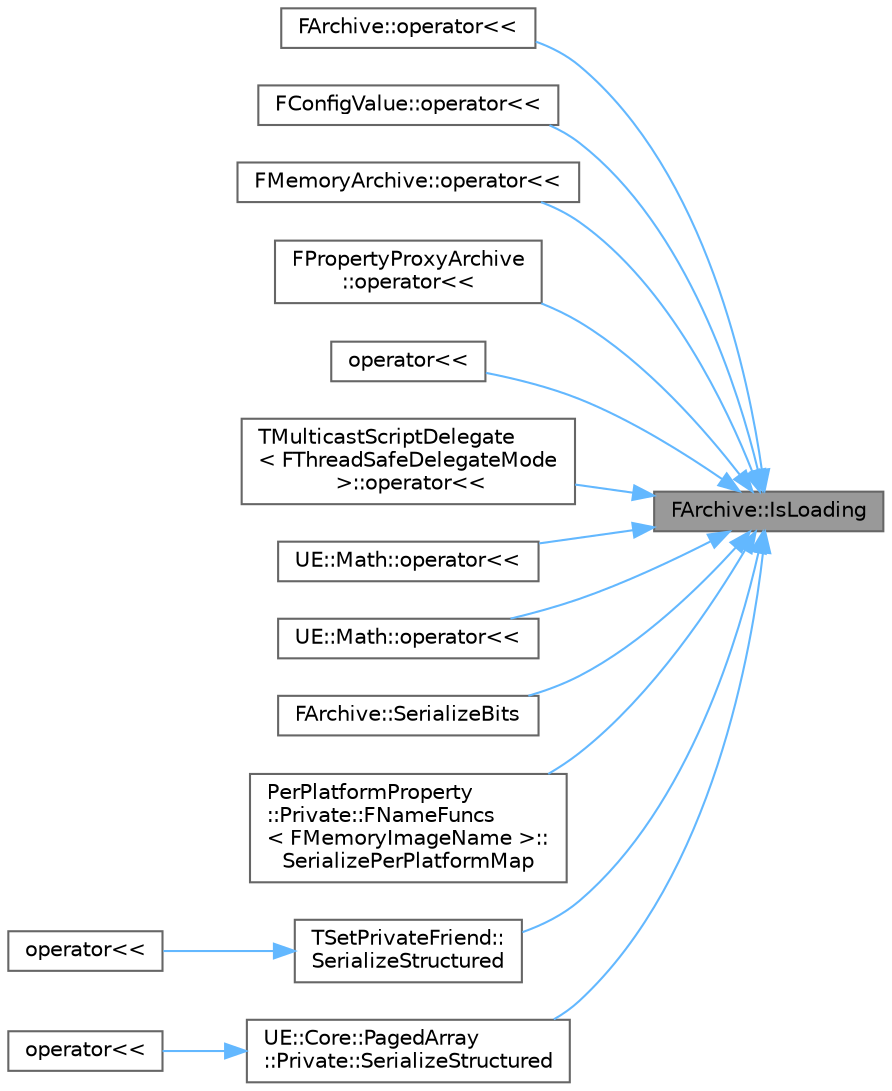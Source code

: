 digraph "FArchive::IsLoading"
{
 // INTERACTIVE_SVG=YES
 // LATEX_PDF_SIZE
  bgcolor="transparent";
  edge [fontname=Helvetica,fontsize=10,labelfontname=Helvetica,labelfontsize=10];
  node [fontname=Helvetica,fontsize=10,shape=box,height=0.2,width=0.4];
  rankdir="RL";
  Node1 [id="Node000001",label="FArchive::IsLoading",height=0.2,width=0.4,color="gray40", fillcolor="grey60", style="filled", fontcolor="black",tooltip="Returns true if this archive is for loading data."];
  Node1 -> Node2 [id="edge1_Node000001_Node000002",dir="back",color="steelblue1",style="solid",tooltip=" "];
  Node2 [id="Node000002",label="FArchive::operator\<\<",height=0.2,width=0.4,color="grey40", fillcolor="white", style="filled",URL="$d0/df8/classFArchive.html#a87c83d12dea3bc79cbf4383f415104be",tooltip="Serializes a UObject wrapped in a TCheckedObjPtr container, using the above operator,..."];
  Node1 -> Node3 [id="edge2_Node000001_Node000003",dir="back",color="steelblue1",style="solid",tooltip=" "];
  Node3 [id="Node000003",label="FConfigValue::operator\<\<",height=0.2,width=0.4,color="grey40", fillcolor="white", style="filled",URL="$db/dc1/structFConfigValue.html#a259541c1f0cd09fb9b53ce2c7a14fa20",tooltip=" "];
  Node1 -> Node4 [id="edge3_Node000001_Node000004",dir="back",color="steelblue1",style="solid",tooltip=" "];
  Node4 [id="Node000004",label="FMemoryArchive::operator\<\<",height=0.2,width=0.4,color="grey40", fillcolor="white", style="filled",URL="$d3/de8/classFMemoryArchive.html#ac6184172b81e7714914a209788721ef8",tooltip="Serializes an FName value from or into this archive."];
  Node1 -> Node5 [id="edge4_Node000001_Node000005",dir="back",color="steelblue1",style="solid",tooltip=" "];
  Node5 [id="Node000005",label="FPropertyProxyArchive\l::operator\<\<",height=0.2,width=0.4,color="grey40", fillcolor="white", style="filled",URL="$d5/d2a/classFPropertyProxyArchive.html#aecec42e67b533bd7e77c4f72b109e7a2",tooltip="Serializes a Field value from or into this archive."];
  Node1 -> Node6 [id="edge5_Node000001_Node000006",dir="back",color="steelblue1",style="solid",tooltip=" "];
  Node6 [id="Node000006",label="operator\<\<",height=0.2,width=0.4,color="grey40", fillcolor="white", style="filled",URL="$d5/dbf/SparseArray_8h.html#af34a659fb7e3ca48c538f88d483a0f07",tooltip="Structured archive serializer."];
  Node1 -> Node7 [id="edge6_Node000001_Node000007",dir="back",color="steelblue1",style="solid",tooltip=" "];
  Node7 [id="Node000007",label="TMulticastScriptDelegate\l\< FThreadSafeDelegateMode\l \>::operator\<\<",height=0.2,width=0.4,color="grey40", fillcolor="white", style="filled",URL="$dc/d3a/classTMulticastScriptDelegate.html#af87e1a41922da2ceb8daeee106279902",tooltip=" "];
  Node1 -> Node8 [id="edge7_Node000001_Node000008",dir="back",color="steelblue1",style="solid",tooltip=" "];
  Node8 [id="Node000008",label="UE::Math::operator\<\<",height=0.2,width=0.4,color="grey40", fillcolor="white", style="filled",URL="$dd/d3f/namespaceUE_1_1Math.html#a64775a53110b58ce46dc2297cfd934a8",tooltip=" "];
  Node1 -> Node9 [id="edge8_Node000001_Node000009",dir="back",color="steelblue1",style="solid",tooltip=" "];
  Node9 [id="Node000009",label="UE::Math::operator\<\<",height=0.2,width=0.4,color="grey40", fillcolor="white", style="filled",URL="$dd/d3f/namespaceUE_1_1Math.html#a7e188195eeccfc4de34a783d76f1a02a",tooltip="Structured archive slot serializer for FVector3d."];
  Node1 -> Node10 [id="edge9_Node000001_Node000010",dir="back",color="steelblue1",style="solid",tooltip=" "];
  Node10 [id="Node000010",label="FArchive::SerializeBits",height=0.2,width=0.4,color="grey40", fillcolor="white", style="filled",URL="$d0/df8/classFArchive.html#ac1caf804eff0489cec89f43c5b46d358",tooltip=" "];
  Node1 -> Node11 [id="edge10_Node000001_Node000011",dir="back",color="steelblue1",style="solid",tooltip=" "];
  Node11 [id="Node000011",label="PerPlatformProperty\l::Private::FNameFuncs\l\< FMemoryImageName \>::\lSerializePerPlatformMap",height=0.2,width=0.4,color="grey40", fillcolor="white", style="filled",URL="$d1/d02/structPerPlatformProperty_1_1Private_1_1FNameFuncs_3_01FMemoryImageName_01_4.html#a10ccfd29ec4cc91b97089c04982c3005",tooltip=" "];
  Node1 -> Node12 [id="edge11_Node000001_Node000012",dir="back",color="steelblue1",style="solid",tooltip=" "];
  Node12 [id="Node000012",label="TSetPrivateFriend::\lSerializeStructured",height=0.2,width=0.4,color="grey40", fillcolor="white", style="filled",URL="$dd/dd5/structTSetPrivateFriend.html#ab3d8d6d59f1061eb35b856a3950b333a",tooltip="Structured archive serializer."];
  Node12 -> Node13 [id="edge12_Node000012_Node000013",dir="back",color="steelblue1",style="solid",tooltip=" "];
  Node13 [id="Node000013",label="operator\<\<",height=0.2,width=0.4,color="grey40", fillcolor="white", style="filled",URL="$d4/d45/Set_8h.html#a153e5a23c82b2a34e5ec91ed4a09fbac",tooltip="Structured archive serializer."];
  Node1 -> Node14 [id="edge13_Node000001_Node000014",dir="back",color="steelblue1",style="solid",tooltip=" "];
  Node14 [id="Node000014",label="UE::Core::PagedArray\l::Private::SerializeStructured",height=0.2,width=0.4,color="grey40", fillcolor="white", style="filled",URL="$de/d85/namespaceUE_1_1Core_1_1PagedArray_1_1Private.html#a7465d89bc6a2ae1b4125f893a99e1d83",tooltip="Structured archive serializer."];
  Node14 -> Node15 [id="edge14_Node000014_Node000015",dir="back",color="steelblue1",style="solid",tooltip=" "];
  Node15 [id="Node000015",label="operator\<\<",height=0.2,width=0.4,color="grey40", fillcolor="white", style="filled",URL="$db/d0b/Runtime_2Core_2Public_2Containers_2PagedArray_8h.html#abd9ea84a494c08b985861d4df3c7152f",tooltip="Structured archive serializer."];
}
